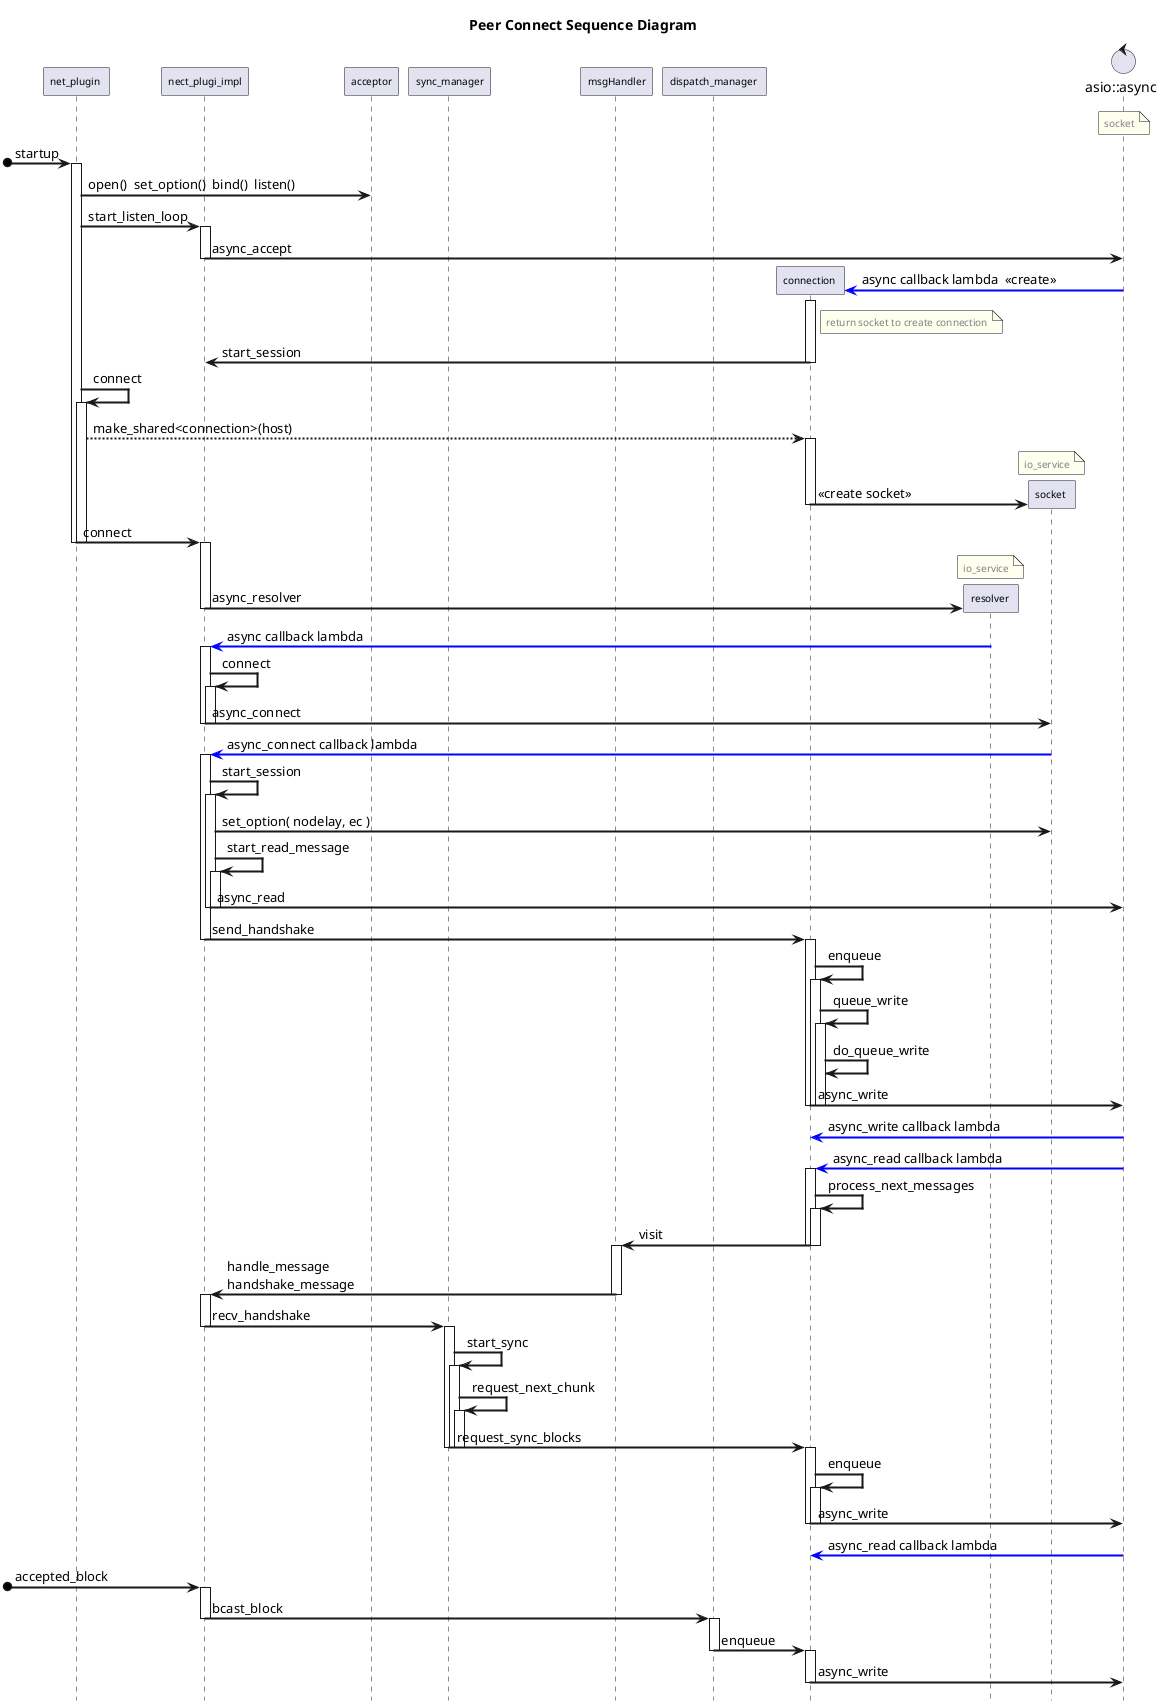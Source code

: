 @startuml
'-----------skin param setting------------------------------------------------------
skinparam sequenceArrowThickness 2
skinparam roundCorner 2
skinparam participantFontSize 10
  title Peer Connect Sequence Diagram
hide footbox

'-----------participant declaration---------------------------------------------------------
participant "net_plugin " as np
participant "nect_plugi_impl" as npi
participant "acceptor" as acceptor
participant "sync_manager" as sync_manager
participant "msgHandler" as msgHandler
participant  "dispatch_manager " as dispatcher
participant  "connection " as conn
participant  "resolver " as resolver
participant  "socket " as socket
control "asio::async"  as async
note over async #Ivory : <font color=grey size =10>socket

[o->np: startup
    activate np
    np->acceptor: open()  set_option()  bind()  listen()
    np->npi: start_listen_loop
    activate npi
        npi->async:async_accept
    deactivate npi
    create conn
async-[#0000FF]>conn: async callback lambda  <<create>>
    activate conn
                note right conn #Ivory : <font color=grey size =10>return socket to create connection
    conn->npi:start_session
    deactivate conn


    np->np: connect
        activate np
        'create conn
        np-->conn: make_shared<connection>(host)
            activate conn
            create socket
            note over socket #Ivory : <font color=grey size =10>io_service
            conn->socket:<<create socket>>
            deactivate conn
np->npi: connect
       deactivate np
    deactivate np
    activate npi
create resolver
note over resolver #Ivory : <font color=grey size =10>io_service
npi->resolver:async_resolver
    deactivate npi


resolver-[#0000FF]>npi: async callback lambda
    activate npi
    npi->npi: connect
        activate npi
        npi->socket: async_connect
        deactivate npi
    deactivate npi

socket-[#0000FF]>npi: async_connect callback lambda
    activate npi
    npi->npi: start_session
        activate npi
        npi->socket: set_option( nodelay, ec )
        npi->npi: start_read_message
            activate npi
                npi->async:async_read
            deactivate npi
        deactivate npi

npi->conn: send_handshake
    deactivate npi
    activate conn
    conn->conn: enqueue
        activate conn
        conn->conn: queue_write
            activate conn
            conn->conn: do_queue_write
            conn->async:async_write
            deactivate conn
        deactivate conn
    deactivate conn

async-[#0000FF]>conn:async_write callback lambda

async-[#0000FF]>conn:async_read callback lambda
    activate conn
        conn->conn: process_next_messages
        activate conn

conn->msgHandler: visit
        deactivate conn
    deactivate conn
             activate msgHandler

msgHandler->npi: handle_message \nhandshake_message
            deactivate msgHandler
     activate npi

npi->sync_manager:recv_handshake
    deactivate npi
    activate sync_manager
        sync_manager->sync_manager: start_sync
        activate sync_manager
            sync_manager->sync_manager: request_next_chunk
                activate sync_manager

sync_manager->conn:   request_sync_blocks
                deactivate sync_manager
        deactivate sync_manager
    deactivate sync_manager
    activate conn
        conn->conn: enqueue
        activate conn

conn->async: async_write
      deactivate conn
  deactivate conn

 async-[#0000FF]>conn:async_read callback lambda

'---------broadcast----------------------------------------------------------------
[o->npi: accepted_block
    activate npi
npi->dispatcher: bcast_block
    deactivate npi
    activate dispatcher
dispatcher->conn:enqueue
    deactivate dispatcher
    activate conn
conn->async: async_write
    deactivate conn


@enduml
